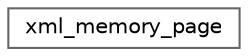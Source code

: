 digraph "类继承关系图"
{
 // INTERACTIVE_SVG=YES
 // LATEX_PDF_SIZE
  bgcolor="transparent";
  edge [fontname=Helvetica,fontsize=10,labelfontname=Helvetica,labelfontsize=10];
  node [fontname=Helvetica,fontsize=10,shape=box,height=0.2,width=0.4];
  rankdir="LR";
  Node0 [id="Node000000",label="xml_memory_page",height=0.2,width=0.4,color="grey40", fillcolor="white", style="filled",URL="$d7/dd1/structxml__memory__page.html",tooltip=" "];
}
